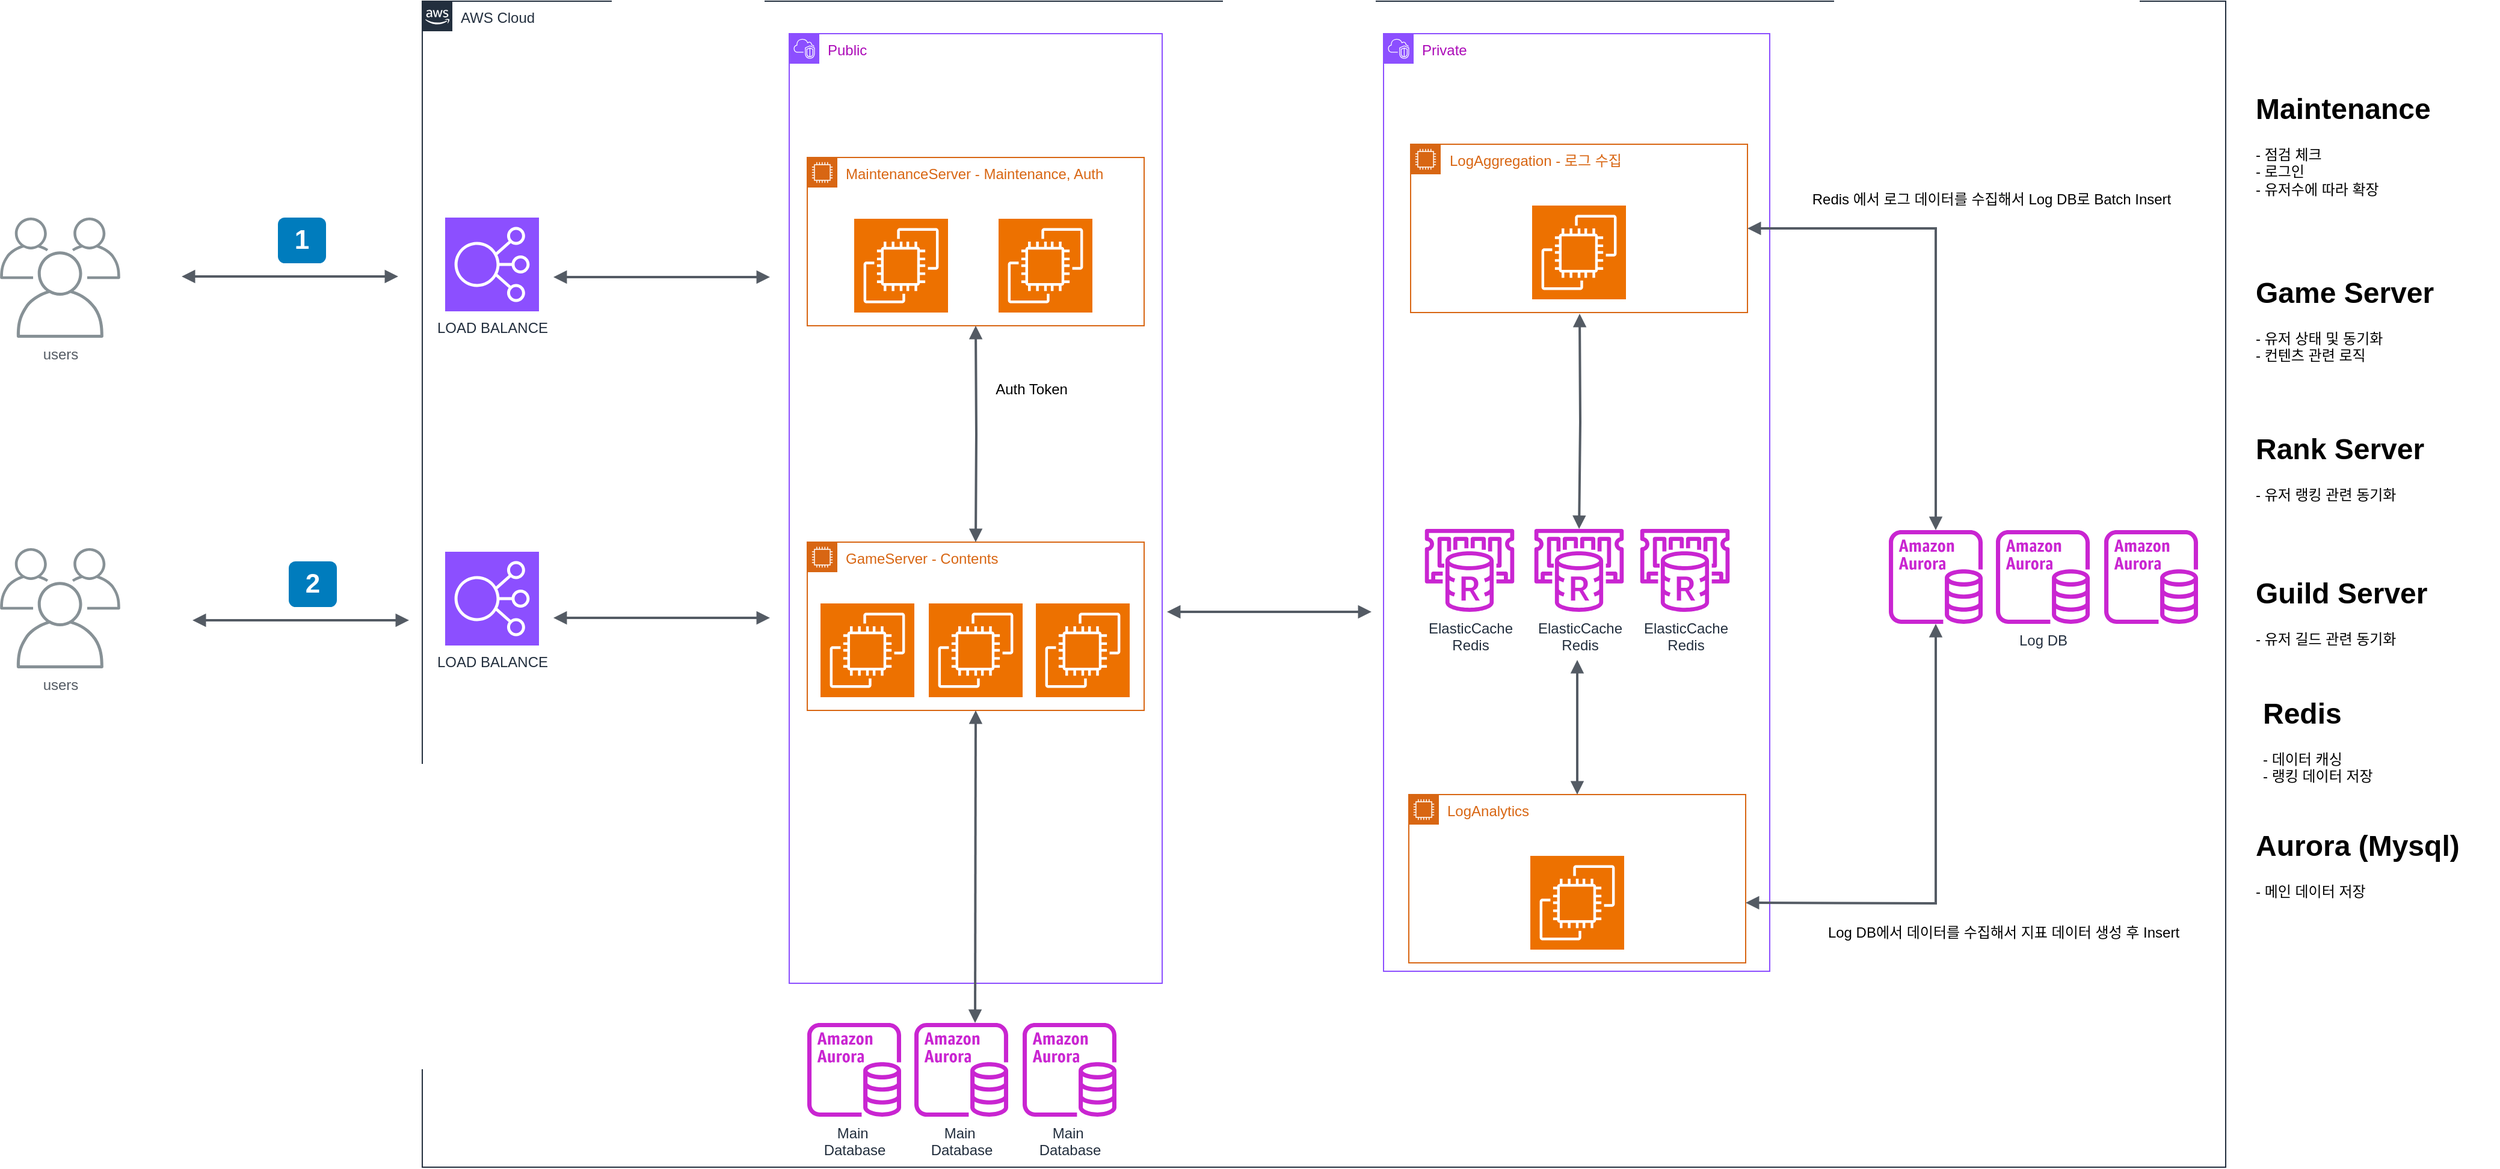 <mxfile version="26.0.14">
  <diagram name="Page-1" id="xz9I1iRpnmdF8bvQnPCr">
    <mxGraphModel dx="2901" dy="1098" grid="1" gridSize="10" guides="1" tooltips="1" connect="1" arrows="1" fold="1" page="1" pageScale="1" pageWidth="827" pageHeight="1169" background="#ffffff" math="0" shadow="0">
      <root>
        <mxCell id="0" />
        <mxCell id="1" parent="0" />
        <mxCell id="X8IcFlgeV4MJHh56Xn09-7" value="&lt;font color=&quot;#ac0bb8&quot;&gt;Public&lt;/font&gt;" style="points=[[0,0],[0.25,0],[0.5,0],[0.75,0],[1,0],[1,0.25],[1,0.5],[1,0.75],[1,1],[0.75,1],[0.5,1],[0.25,1],[0,1],[0,0.75],[0,0.5],[0,0.25]];outlineConnect=0;gradientColor=none;html=1;whiteSpace=wrap;fontSize=12;fontStyle=0;container=1;pointerEvents=0;collapsible=0;recursiveResize=0;shape=mxgraph.aws4.group;grIcon=mxgraph.aws4.group_vpc2;strokeColor=#8C4FFF;fillColor=none;verticalAlign=top;align=left;spacingLeft=30;fontColor=#AAB7B8;dashed=0;" parent="1" vertex="1">
          <mxGeometry x="586" y="37" width="310" height="790" as="geometry" />
        </mxCell>
        <mxCell id="X8IcFlgeV4MJHh56Xn09-23" value="&lt;font color=&quot;#ac0bb8&quot;&gt;Private&lt;/font&gt;" style="points=[[0,0],[0.25,0],[0.5,0],[0.75,0],[1,0],[1,0.25],[1,0.5],[1,0.75],[1,1],[0.75,1],[0.5,1],[0.25,1],[0,1],[0,0.75],[0,0.5],[0,0.25]];outlineConnect=0;gradientColor=none;html=1;whiteSpace=wrap;fontSize=12;fontStyle=0;container=1;pointerEvents=0;collapsible=0;recursiveResize=0;shape=mxgraph.aws4.group;grIcon=mxgraph.aws4.group_vpc2;strokeColor=#8C4FFF;fillColor=none;verticalAlign=top;align=left;spacingLeft=30;fontColor=#AAB7B8;dashed=0;" parent="1" vertex="1">
          <mxGeometry x="1080" y="37" width="321" height="780" as="geometry" />
        </mxCell>
        <mxCell id="X8IcFlgeV4MJHh56Xn09-37" value="users" style="sketch=0;outlineConnect=0;gradientColor=none;fontColor=#545B64;strokeColor=none;fillColor=#879196;dashed=0;verticalLabelPosition=bottom;verticalAlign=top;align=center;html=1;fontSize=12;fontStyle=0;aspect=fixed;shape=mxgraph.aws4.illustration_users;pointerEvents=1" parent="1" vertex="1">
          <mxGeometry x="-70" y="190" width="100" height="100" as="geometry" />
        </mxCell>
        <mxCell id="X8IcFlgeV4MJHh56Xn09-40" value="&lt;h1&gt;Maintenance&lt;/h1&gt;&lt;div&gt;- 점검 체크&lt;/div&gt;&lt;div&gt;- 로그인&lt;/div&gt;&lt;div&gt;- 유저수에 따라 확장&lt;br&gt;&lt;/div&gt;&lt;div&gt;&lt;br&gt;&lt;br&gt;&lt;/div&gt;&lt;p&gt;&lt;/p&gt;" style="text;html=1;strokeColor=none;fillColor=none;spacing=5;spacingTop=-20;whiteSpace=wrap;overflow=hidden;rounded=0;" parent="1" vertex="1">
          <mxGeometry x="1800" y="80" width="190" height="120" as="geometry" />
        </mxCell>
        <mxCell id="X8IcFlgeV4MJHh56Xn09-41" value="&lt;h1&gt;Game Server&lt;/h1&gt;&lt;div&gt;- 유저 상태 및 동기화&lt;/div&gt;&lt;div&gt;- 컨텐츠 관련 로직&lt;br&gt;&lt;br&gt;&lt;/div&gt;&lt;p&gt;&lt;/p&gt;" style="text;html=1;strokeColor=none;fillColor=none;spacing=5;spacingTop=-20;whiteSpace=wrap;overflow=hidden;rounded=0;" parent="1" vertex="1">
          <mxGeometry x="1800" y="233" width="190" height="120" as="geometry" />
        </mxCell>
        <mxCell id="X8IcFlgeV4MJHh56Xn09-42" value="&lt;h1&gt;Rank Server&lt;br&gt;&lt;/h1&gt;&lt;div&gt;- 유저 랭킹 관련 동기화&lt;/div&gt;&lt;div&gt;&lt;br&gt;&lt;br&gt;&lt;/div&gt;&lt;p&gt;&lt;/p&gt;" style="text;html=1;strokeColor=none;fillColor=none;spacing=5;spacingTop=-20;whiteSpace=wrap;overflow=hidden;rounded=0;" parent="1" vertex="1">
          <mxGeometry x="1800" y="363" width="190" height="120" as="geometry" />
        </mxCell>
        <mxCell id="X8IcFlgeV4MJHh56Xn09-43" value="&lt;h1&gt;Guild Server&lt;/h1&gt;&lt;div&gt;- 유저 길드 관련 동기화&lt;/div&gt;&lt;div&gt;&lt;br&gt;&lt;br&gt;&lt;/div&gt;&lt;p&gt;&lt;/p&gt;" style="text;html=1;strokeColor=none;fillColor=none;spacing=5;spacingTop=-20;whiteSpace=wrap;overflow=hidden;rounded=0;" parent="1" vertex="1">
          <mxGeometry x="1800" y="483" width="190" height="120" as="geometry" />
        </mxCell>
        <mxCell id="X8IcFlgeV4MJHh56Xn09-44" value="&lt;h1&gt;Redis&lt;br&gt;&lt;/h1&gt;&lt;div&gt;- 데이터 캐싱&lt;br&gt;&lt;/div&gt;&lt;div&gt;- 랭킹 데이터 저장&lt;/div&gt;&lt;div&gt;&lt;br&gt;&lt;br&gt;&lt;/div&gt;&lt;p&gt;&lt;/p&gt;" style="text;html=1;strokeColor=none;fillColor=none;spacing=5;spacingTop=-20;whiteSpace=wrap;overflow=hidden;rounded=0;" parent="1" vertex="1">
          <mxGeometry x="1806" y="582.5" width="201" height="120" as="geometry" />
        </mxCell>
        <mxCell id="X8IcFlgeV4MJHh56Xn09-50" value="AWS Cloud" style="points=[[0,0],[0.25,0],[0.5,0],[0.75,0],[1,0],[1,0.25],[1,0.5],[1,0.75],[1,1],[0.75,1],[0.5,1],[0.25,1],[0,1],[0,0.75],[0,0.5],[0,0.25]];outlineConnect=0;gradientColor=none;html=1;whiteSpace=wrap;fontSize=12;fontStyle=0;container=1;pointerEvents=0;collapsible=0;recursiveResize=0;shape=mxgraph.aws4.group;grIcon=mxgraph.aws4.group_aws_cloud_alt;strokeColor=#232F3E;fillColor=none;verticalAlign=top;align=left;spacingLeft=30;fontColor=#232F3E;dashed=0;" parent="1" vertex="1">
          <mxGeometry x="281" y="10" width="1499" height="970" as="geometry" />
        </mxCell>
        <mxCell id="X8IcFlgeV4MJHh56Xn09-12" value="MaintenanceServer - Maintenance, Auth" style="points=[[0,0],[0.25,0],[0.5,0],[0.75,0],[1,0],[1,0.25],[1,0.5],[1,0.75],[1,1],[0.75,1],[0.5,1],[0.25,1],[0,1],[0,0.75],[0,0.5],[0,0.25]];outlineConnect=0;gradientColor=none;html=1;whiteSpace=wrap;fontSize=12;fontStyle=0;container=1;pointerEvents=0;collapsible=0;recursiveResize=0;shape=mxgraph.aws4.group;grIcon=mxgraph.aws4.group_ec2_instance_contents;strokeColor=#D86613;fillColor=none;verticalAlign=top;align=left;spacingLeft=30;fontColor=#D86613;dashed=0;" parent="X8IcFlgeV4MJHh56Xn09-50" vertex="1">
          <mxGeometry x="320" y="130" width="280" height="140" as="geometry" />
        </mxCell>
        <mxCell id="X8IcFlgeV4MJHh56Xn09-13" value="" style="sketch=0;points=[[0,0,0],[0.25,0,0],[0.5,0,0],[0.75,0,0],[1,0,0],[0,1,0],[0.25,1,0],[0.5,1,0],[0.75,1,0],[1,1,0],[0,0.25,0],[0,0.5,0],[0,0.75,0],[1,0.25,0],[1,0.5,0],[1,0.75,0]];outlineConnect=0;fontColor=#232F3E;fillColor=#ED7100;strokeColor=#ffffff;dashed=0;verticalLabelPosition=bottom;verticalAlign=top;align=center;html=1;fontSize=12;fontStyle=0;aspect=fixed;shape=mxgraph.aws4.resourceIcon;resIcon=mxgraph.aws4.ec2;" parent="X8IcFlgeV4MJHh56Xn09-12" vertex="1">
          <mxGeometry x="39" y="51" width="78" height="78" as="geometry" />
        </mxCell>
        <mxCell id="X8IcFlgeV4MJHh56Xn09-14" value="" style="sketch=0;points=[[0,0,0],[0.25,0,0],[0.5,0,0],[0.75,0,0],[1,0,0],[0,1,0],[0.25,1,0],[0.5,1,0],[0.75,1,0],[1,1,0],[0,0.25,0],[0,0.5,0],[0,0.75,0],[1,0.25,0],[1,0.5,0],[1,0.75,0]];outlineConnect=0;fontColor=#232F3E;fillColor=#ED7100;strokeColor=#ffffff;dashed=0;verticalLabelPosition=bottom;verticalAlign=top;align=center;html=1;fontSize=12;fontStyle=0;aspect=fixed;shape=mxgraph.aws4.resourceIcon;resIcon=mxgraph.aws4.ec2;" parent="X8IcFlgeV4MJHh56Xn09-12" vertex="1">
          <mxGeometry x="159" y="51" width="78" height="78" as="geometry" />
        </mxCell>
        <mxCell id="X8IcFlgeV4MJHh56Xn09-8" value="GameServer - Contents" style="points=[[0,0],[0.25,0],[0.5,0],[0.75,0],[1,0],[1,0.25],[1,0.5],[1,0.75],[1,1],[0.75,1],[0.5,1],[0.25,1],[0,1],[0,0.75],[0,0.5],[0,0.25]];outlineConnect=0;gradientColor=none;html=1;whiteSpace=wrap;fontSize=12;fontStyle=0;container=1;pointerEvents=0;collapsible=0;recursiveResize=0;shape=mxgraph.aws4.group;grIcon=mxgraph.aws4.group_ec2_instance_contents;strokeColor=#D86613;fillColor=none;verticalAlign=top;align=left;spacingLeft=30;fontColor=#D86613;dashed=0;" parent="X8IcFlgeV4MJHh56Xn09-50" vertex="1">
          <mxGeometry x="320" y="450" width="280" height="140" as="geometry" />
        </mxCell>
        <mxCell id="X8IcFlgeV4MJHh56Xn09-9" value="" style="sketch=0;points=[[0,0,0],[0.25,0,0],[0.5,0,0],[0.75,0,0],[1,0,0],[0,1,0],[0.25,1,0],[0.5,1,0],[0.75,1,0],[1,1,0],[0,0.25,0],[0,0.5,0],[0,0.75,0],[1,0.25,0],[1,0.5,0],[1,0.75,0]];outlineConnect=0;fontColor=#232F3E;fillColor=#ED7100;strokeColor=#ffffff;dashed=0;verticalLabelPosition=bottom;verticalAlign=top;align=center;html=1;fontSize=12;fontStyle=0;aspect=fixed;shape=mxgraph.aws4.resourceIcon;resIcon=mxgraph.aws4.ec2;" parent="X8IcFlgeV4MJHh56Xn09-8" vertex="1">
          <mxGeometry x="11" y="51" width="78" height="78" as="geometry" />
        </mxCell>
        <mxCell id="X8IcFlgeV4MJHh56Xn09-10" value="" style="sketch=0;points=[[0,0,0],[0.25,0,0],[0.5,0,0],[0.75,0,0],[1,0,0],[0,1,0],[0.25,1,0],[0.5,1,0],[0.75,1,0],[1,1,0],[0,0.25,0],[0,0.5,0],[0,0.75,0],[1,0.25,0],[1,0.5,0],[1,0.75,0]];outlineConnect=0;fontColor=#232F3E;fillColor=#ED7100;strokeColor=#ffffff;dashed=0;verticalLabelPosition=bottom;verticalAlign=top;align=center;html=1;fontSize=12;fontStyle=0;aspect=fixed;shape=mxgraph.aws4.resourceIcon;resIcon=mxgraph.aws4.ec2;" parent="X8IcFlgeV4MJHh56Xn09-8" vertex="1">
          <mxGeometry x="101" y="51" width="78" height="78" as="geometry" />
        </mxCell>
        <mxCell id="X8IcFlgeV4MJHh56Xn09-11" value="" style="sketch=0;points=[[0,0,0],[0.25,0,0],[0.5,0,0],[0.75,0,0],[1,0,0],[0,1,0],[0.25,1,0],[0.5,1,0],[0.75,1,0],[1,1,0],[0,0.25,0],[0,0.5,0],[0,0.75,0],[1,0.25,0],[1,0.5,0],[1,0.75,0]];outlineConnect=0;fontColor=#232F3E;fillColor=#ED7100;strokeColor=#ffffff;dashed=0;verticalLabelPosition=bottom;verticalAlign=top;align=center;html=1;fontSize=12;fontStyle=0;aspect=fixed;shape=mxgraph.aws4.resourceIcon;resIcon=mxgraph.aws4.ec2;" parent="X8IcFlgeV4MJHh56Xn09-8" vertex="1">
          <mxGeometry x="190" y="51" width="78" height="78" as="geometry" />
        </mxCell>
        <mxCell id="X8IcFlgeV4MJHh56Xn09-1" value="LOAD BALANCE" style="sketch=0;points=[[0,0,0],[0.25,0,0],[0.5,0,0],[0.75,0,0],[1,0,0],[0,1,0],[0.25,1,0],[0.5,1,0],[0.75,1,0],[1,1,0],[0,0.25,0],[0,0.5,0],[0,0.75,0],[1,0.25,0],[1,0.5,0],[1,0.75,0]];outlineConnect=0;fontColor=#232F3E;fillColor=#8C4FFF;strokeColor=#ffffff;dashed=0;verticalLabelPosition=bottom;verticalAlign=top;align=center;html=1;fontSize=12;fontStyle=0;aspect=fixed;shape=mxgraph.aws4.resourceIcon;resIcon=mxgraph.aws4.elastic_load_balancing;" parent="X8IcFlgeV4MJHh56Xn09-50" vertex="1">
          <mxGeometry x="19" y="180" width="78" height="78" as="geometry" />
        </mxCell>
        <mxCell id="X8IcFlgeV4MJHh56Xn09-2" value="" style="edgeStyle=orthogonalEdgeStyle;html=1;endArrow=block;elbow=vertical;startArrow=block;startFill=1;endFill=1;strokeColor=#545B64;rounded=0;strokeWidth=2;" parent="X8IcFlgeV4MJHh56Xn09-50" edge="1">
          <mxGeometry width="100" relative="1" as="geometry">
            <mxPoint x="-200" y="229" as="sourcePoint" />
            <mxPoint x="-20" y="229" as="targetPoint" />
            <Array as="points">
              <mxPoint x="-80" y="228.5" />
              <mxPoint x="-80" y="228.5" />
            </Array>
          </mxGeometry>
        </mxCell>
        <mxCell id="X8IcFlgeV4MJHh56Xn09-3" value="1" style="rounded=1;whiteSpace=wrap;html=1;fillColor=#007CBD;strokeColor=none;fontColor=#FFFFFF;fontStyle=1;fontSize=22;" parent="X8IcFlgeV4MJHh56Xn09-50" vertex="1">
          <mxGeometry x="-120" y="180" width="40" height="38" as="geometry" />
        </mxCell>
        <mxCell id="X8IcFlgeV4MJHh56Xn09-4" value="LOAD BALANCE" style="sketch=0;points=[[0,0,0],[0.25,0,0],[0.5,0,0],[0.75,0,0],[1,0,0],[0,1,0],[0.25,1,0],[0.5,1,0],[0.75,1,0],[1,1,0],[0,0.25,0],[0,0.5,0],[0,0.75,0],[1,0.25,0],[1,0.5,0],[1,0.75,0]];outlineConnect=0;fontColor=#232F3E;fillColor=#8C4FFF;strokeColor=#ffffff;dashed=0;verticalLabelPosition=bottom;verticalAlign=top;align=center;html=1;fontSize=12;fontStyle=0;aspect=fixed;shape=mxgraph.aws4.resourceIcon;resIcon=mxgraph.aws4.elastic_load_balancing;" parent="X8IcFlgeV4MJHh56Xn09-50" vertex="1">
          <mxGeometry x="19" y="458" width="78" height="78" as="geometry" />
        </mxCell>
        <mxCell id="X8IcFlgeV4MJHh56Xn09-39" value="" style="edgeStyle=orthogonalEdgeStyle;html=1;endArrow=block;elbow=vertical;startArrow=block;startFill=1;endFill=1;strokeColor=#545B64;rounded=0;strokeWidth=2;" parent="X8IcFlgeV4MJHh56Xn09-50" edge="1">
          <mxGeometry width="100" relative="1" as="geometry">
            <mxPoint x="109" y="513" as="sourcePoint" />
            <mxPoint x="289" y="513" as="targetPoint" />
            <Array as="points">
              <mxPoint x="229" y="512.5" />
              <mxPoint x="229" y="512.5" />
            </Array>
          </mxGeometry>
        </mxCell>
        <mxCell id="X8IcFlgeV4MJHh56Xn09-59" value="" style="edgeStyle=orthogonalEdgeStyle;html=1;endArrow=block;elbow=vertical;startArrow=block;startFill=1;endFill=1;strokeColor=#545B64;rounded=0;strokeWidth=2;entryX=0.5;entryY=0;entryDx=0;entryDy=0;" parent="X8IcFlgeV4MJHh56Xn09-50" target="X8IcFlgeV4MJHh56Xn09-8" edge="1">
          <mxGeometry width="100" relative="1" as="geometry">
            <mxPoint x="460" y="270" as="sourcePoint" />
            <mxPoint x="546" y="340" as="targetPoint" />
            <Array as="points" />
          </mxGeometry>
        </mxCell>
        <mxCell id="X8IcFlgeV4MJHh56Xn09-60" value="" style="edgeStyle=orthogonalEdgeStyle;html=1;endArrow=block;elbow=vertical;startArrow=block;startFill=1;endFill=1;strokeColor=#545B64;rounded=0;strokeWidth=2;" parent="X8IcFlgeV4MJHh56Xn09-50" edge="1">
          <mxGeometry width="100" relative="1" as="geometry">
            <mxPoint x="109" y="229.5" as="sourcePoint" />
            <mxPoint x="289" y="229.5" as="targetPoint" />
            <Array as="points">
              <mxPoint x="229" y="229" />
              <mxPoint x="229" y="229" />
            </Array>
          </mxGeometry>
        </mxCell>
        <mxCell id="X8IcFlgeV4MJHh56Xn09-61" value="&lt;div&gt;ElasticCache&lt;br&gt;&lt;/div&gt;&lt;div&gt;Redis&lt;/div&gt;" style="sketch=0;outlineConnect=0;fontColor=#232F3E;gradientColor=none;fillColor=#C925D1;strokeColor=none;dashed=0;verticalLabelPosition=bottom;verticalAlign=top;align=center;html=1;fontSize=12;fontStyle=0;aspect=fixed;pointerEvents=1;shape=mxgraph.aws4.elasticache_for_redis;" parent="X8IcFlgeV4MJHh56Xn09-50" vertex="1">
          <mxGeometry x="922.5" y="439" width="78" height="69" as="geometry" />
        </mxCell>
        <mxCell id="X8IcFlgeV4MJHh56Xn09-62" value="&lt;div&gt;ElasticCache&lt;br&gt;&lt;/div&gt;&lt;div&gt;Redis&lt;/div&gt;" style="sketch=0;outlineConnect=0;fontColor=#232F3E;gradientColor=none;fillColor=#C925D1;strokeColor=none;dashed=0;verticalLabelPosition=bottom;verticalAlign=top;align=center;html=1;fontSize=12;fontStyle=0;aspect=fixed;pointerEvents=1;shape=mxgraph.aws4.elasticache_for_redis;" parent="X8IcFlgeV4MJHh56Xn09-50" vertex="1">
          <mxGeometry x="831.5" y="439" width="78" height="69" as="geometry" />
        </mxCell>
        <mxCell id="X8IcFlgeV4MJHh56Xn09-63" value="&lt;div&gt;ElasticCache&lt;br&gt;&lt;/div&gt;&lt;div&gt;Redis&lt;/div&gt;" style="sketch=0;outlineConnect=0;fontColor=#232F3E;gradientColor=none;fillColor=#C925D1;strokeColor=none;dashed=0;verticalLabelPosition=bottom;verticalAlign=top;align=center;html=1;fontSize=12;fontStyle=0;aspect=fixed;pointerEvents=1;shape=mxgraph.aws4.elasticache_for_redis;" parent="X8IcFlgeV4MJHh56Xn09-50" vertex="1">
          <mxGeometry x="1010.5" y="439" width="78" height="69" as="geometry" />
        </mxCell>
        <mxCell id="X8IcFlgeV4MJHh56Xn09-69" value="LogAnalytics" style="points=[[0,0],[0.25,0],[0.5,0],[0.75,0],[1,0],[1,0.25],[1,0.5],[1,0.75],[1,1],[0.75,1],[0.5,1],[0.25,1],[0,1],[0,0.75],[0,0.5],[0,0.25]];outlineConnect=0;gradientColor=none;html=1;whiteSpace=wrap;fontSize=12;fontStyle=0;container=1;pointerEvents=0;collapsible=0;recursiveResize=0;shape=mxgraph.aws4.group;grIcon=mxgraph.aws4.group_ec2_instance_contents;strokeColor=#D86613;fillColor=none;verticalAlign=top;align=left;spacingLeft=30;fontColor=#D86613;dashed=0;" parent="X8IcFlgeV4MJHh56Xn09-50" vertex="1">
          <mxGeometry x="820" y="660" width="280" height="140" as="geometry" />
        </mxCell>
        <mxCell id="X8IcFlgeV4MJHh56Xn09-71" value="" style="sketch=0;points=[[0,0,0],[0.25,0,0],[0.5,0,0],[0.75,0,0],[1,0,0],[0,1,0],[0.25,1,0],[0.5,1,0],[0.75,1,0],[1,1,0],[0,0.25,0],[0,0.5,0],[0,0.75,0],[1,0.25,0],[1,0.5,0],[1,0.75,0]];outlineConnect=0;fontColor=#232F3E;fillColor=#ED7100;strokeColor=#ffffff;dashed=0;verticalLabelPosition=bottom;verticalAlign=top;align=center;html=1;fontSize=12;fontStyle=0;aspect=fixed;shape=mxgraph.aws4.resourceIcon;resIcon=mxgraph.aws4.ec2;" parent="X8IcFlgeV4MJHh56Xn09-69" vertex="1">
          <mxGeometry x="101" y="51" width="78" height="78" as="geometry" />
        </mxCell>
        <mxCell id="X8IcFlgeV4MJHh56Xn09-73" value="" style="edgeStyle=orthogonalEdgeStyle;html=1;endArrow=block;elbow=vertical;startArrow=block;startFill=1;endFill=1;strokeColor=#545B64;rounded=0;strokeWidth=2;" parent="X8IcFlgeV4MJHh56Xn09-50" edge="1">
          <mxGeometry width="100" relative="1" as="geometry">
            <mxPoint x="619" y="508" as="sourcePoint" />
            <mxPoint x="789" y="508" as="targetPoint" />
            <Array as="points">
              <mxPoint x="749" y="508" />
              <mxPoint x="749" y="508" />
            </Array>
          </mxGeometry>
        </mxCell>
        <mxCell id="X8IcFlgeV4MJHh56Xn09-74" value="" style="edgeStyle=orthogonalEdgeStyle;html=1;endArrow=block;elbow=vertical;startArrow=block;startFill=1;endFill=1;strokeColor=#545B64;rounded=0;strokeWidth=2;" parent="X8IcFlgeV4MJHh56Xn09-50" edge="1" target="X8IcFlgeV4MJHh56Xn09-61">
          <mxGeometry width="100" relative="1" as="geometry">
            <mxPoint x="962" y="260" as="sourcePoint" />
            <mxPoint x="960" y="330" as="targetPoint" />
            <Array as="points" />
          </mxGeometry>
        </mxCell>
        <mxCell id="X8IcFlgeV4MJHh56Xn09-76" value="" style="edgeStyle=orthogonalEdgeStyle;html=1;endArrow=block;elbow=vertical;startArrow=block;startFill=1;endFill=1;strokeColor=#545B64;rounded=0;strokeWidth=2;exitX=0.5;exitY=1;exitDx=0;exitDy=0;" parent="X8IcFlgeV4MJHh56Xn09-50" edge="1">
          <mxGeometry width="100" relative="1" as="geometry">
            <mxPoint x="960" y="548" as="sourcePoint" />
            <mxPoint x="960" y="660" as="targetPoint" />
            <Array as="points" />
          </mxGeometry>
        </mxCell>
        <mxCell id="X8IcFlgeV4MJHh56Xn09-132" value="&lt;div&gt;Main&amp;nbsp;&lt;/div&gt;&lt;div&gt;Database&lt;/div&gt;" style="sketch=0;outlineConnect=0;fontColor=#232F3E;gradientColor=none;fillColor=#C925D1;strokeColor=none;dashed=0;verticalLabelPosition=bottom;verticalAlign=top;align=center;html=1;fontSize=12;fontStyle=0;aspect=fixed;pointerEvents=1;shape=mxgraph.aws4.aurora_instance;" parent="X8IcFlgeV4MJHh56Xn09-50" vertex="1">
          <mxGeometry x="409" y="850" width="78" height="78" as="geometry" />
        </mxCell>
        <mxCell id="X8IcFlgeV4MJHh56Xn09-136" value="&lt;div&gt;Main&amp;nbsp;&lt;/div&gt;&lt;div&gt;Database&lt;/div&gt;" style="sketch=0;outlineConnect=0;fontColor=#232F3E;gradientColor=none;fillColor=#C925D1;strokeColor=none;dashed=0;verticalLabelPosition=bottom;verticalAlign=top;align=center;html=1;fontSize=12;fontStyle=0;aspect=fixed;pointerEvents=1;shape=mxgraph.aws4.aurora_instance;" parent="X8IcFlgeV4MJHh56Xn09-50" vertex="1">
          <mxGeometry x="320" y="850" width="78" height="78" as="geometry" />
        </mxCell>
        <mxCell id="X8IcFlgeV4MJHh56Xn09-135" value="&lt;div&gt;Main&amp;nbsp;&lt;/div&gt;&lt;div&gt;Database&lt;/div&gt;" style="sketch=0;outlineConnect=0;fontColor=#232F3E;gradientColor=none;fillColor=#C925D1;strokeColor=none;dashed=0;verticalLabelPosition=bottom;verticalAlign=top;align=center;html=1;fontSize=12;fontStyle=0;aspect=fixed;pointerEvents=1;shape=mxgraph.aws4.aurora_instance;" parent="X8IcFlgeV4MJHh56Xn09-50" vertex="1">
          <mxGeometry x="499" y="850" width="78" height="78" as="geometry" />
        </mxCell>
        <mxCell id="X8IcFlgeV4MJHh56Xn09-137" value="" style="edgeStyle=orthogonalEdgeStyle;html=1;endArrow=block;elbow=vertical;startArrow=block;startFill=1;endFill=1;strokeColor=#545B64;rounded=0;strokeWidth=2;exitX=0.5;exitY=1;exitDx=0;exitDy=0;entryX=0.5;entryY=0;entryDx=0;entryDy=0;" parent="X8IcFlgeV4MJHh56Xn09-50" edge="1" source="X8IcFlgeV4MJHh56Xn09-8">
          <mxGeometry width="100" relative="1" as="geometry">
            <mxPoint x="459.5" y="645" as="sourcePoint" />
            <mxPoint x="459.5" y="850" as="targetPoint" />
            <Array as="points" />
          </mxGeometry>
        </mxCell>
        <mxCell id="qD2tyuTuSyh-bRccqNmw-1" value="Auth Token" style="text;html=1;align=center;verticalAlign=middle;resizable=0;points=[];autosize=1;strokeColor=none;fillColor=none;" vertex="1" parent="X8IcFlgeV4MJHh56Xn09-50">
          <mxGeometry x="466" y="308" width="80" height="30" as="geometry" />
        </mxCell>
        <mxCell id="X8IcFlgeV4MJHh56Xn09-29" value="LogAggregation - 로그 수집" style="points=[[0,0],[0.25,0],[0.5,0],[0.75,0],[1,0],[1,0.25],[1,0.5],[1,0.75],[1,1],[0.75,1],[0.5,1],[0.25,1],[0,1],[0,0.75],[0,0.5],[0,0.25]];outlineConnect=0;gradientColor=none;html=1;whiteSpace=wrap;fontSize=12;fontStyle=0;container=1;pointerEvents=0;collapsible=0;recursiveResize=0;shape=mxgraph.aws4.group;grIcon=mxgraph.aws4.group_ec2_instance_contents;strokeColor=#D86613;fillColor=none;verticalAlign=top;align=left;spacingLeft=30;fontColor=#D86613;dashed=0;" parent="X8IcFlgeV4MJHh56Xn09-50" vertex="1">
          <mxGeometry x="821.5" y="119" width="280" height="140" as="geometry" />
        </mxCell>
        <mxCell id="X8IcFlgeV4MJHh56Xn09-31" value="" style="sketch=0;points=[[0,0,0],[0.25,0,0],[0.5,0,0],[0.75,0,0],[1,0,0],[0,1,0],[0.25,1,0],[0.5,1,0],[0.75,1,0],[1,1,0],[0,0.25,0],[0,0.5,0],[0,0.75,0],[1,0.25,0],[1,0.5,0],[1,0.75,0]];outlineConnect=0;fontColor=#232F3E;fillColor=#ED7100;strokeColor=#ffffff;dashed=0;verticalLabelPosition=bottom;verticalAlign=top;align=center;html=1;fontSize=12;fontStyle=0;aspect=fixed;shape=mxgraph.aws4.resourceIcon;resIcon=mxgraph.aws4.ec2;" parent="X8IcFlgeV4MJHh56Xn09-29" vertex="1">
          <mxGeometry x="101" y="51" width="78" height="78" as="geometry" />
        </mxCell>
        <mxCell id="qD2tyuTuSyh-bRccqNmw-11" value="" style="edgeStyle=orthogonalEdgeStyle;html=1;endArrow=block;elbow=vertical;startArrow=block;startFill=1;endFill=1;strokeColor=#545B64;rounded=0;strokeWidth=2;" edge="1" parent="X8IcFlgeV4MJHh56Xn09-50" target="qD2tyuTuSyh-bRccqNmw-3">
          <mxGeometry width="100" relative="1" as="geometry">
            <mxPoint x="1100" y="750" as="sourcePoint" />
            <mxPoint x="1257" y="690" as="targetPoint" />
            <Array as="points" />
          </mxGeometry>
        </mxCell>
        <mxCell id="qD2tyuTuSyh-bRccqNmw-10" value="Log DB에서 데이터를 수집해서 지표 데이터 생성 후 Insert" style="text;html=1;align=center;verticalAlign=middle;resizable=0;points=[];autosize=1;strokeColor=none;fillColor=none;" vertex="1" parent="X8IcFlgeV4MJHh56Xn09-50">
          <mxGeometry x="1149" y="760" width="330" height="30" as="geometry" />
        </mxCell>
        <mxCell id="X8IcFlgeV4MJHh56Xn09-55" value="&lt;h1&gt;Aurora (Mysql)&lt;br&gt;&lt;/h1&gt;&lt;div&gt;- 메인 데이터 저장&lt;/div&gt;&lt;div&gt;&lt;br&gt;&lt;/div&gt;&lt;p&gt;&lt;/p&gt;" style="text;html=1;strokeColor=none;fillColor=none;spacing=5;spacingTop=-20;whiteSpace=wrap;overflow=hidden;rounded=0;" parent="1" vertex="1">
          <mxGeometry x="1800" y="692.5" width="201" height="120" as="geometry" />
        </mxCell>
        <mxCell id="X8IcFlgeV4MJHh56Xn09-5" value="" style="edgeStyle=orthogonalEdgeStyle;html=1;endArrow=block;elbow=vertical;startArrow=block;startFill=1;endFill=1;strokeColor=#545B64;rounded=0;strokeWidth=2;" parent="1" edge="1">
          <mxGeometry width="100" relative="1" as="geometry">
            <mxPoint x="90" y="525" as="sourcePoint" />
            <mxPoint x="270" y="525" as="targetPoint" />
            <Array as="points">
              <mxPoint x="210" y="524.5" />
              <mxPoint x="210" y="524.5" />
            </Array>
          </mxGeometry>
        </mxCell>
        <mxCell id="X8IcFlgeV4MJHh56Xn09-6" value="2" style="rounded=1;whiteSpace=wrap;html=1;fillColor=#007CBD;strokeColor=none;fontColor=#FFFFFF;fontStyle=1;fontSize=22;" parent="1" vertex="1">
          <mxGeometry x="170" y="476" width="40" height="38" as="geometry" />
        </mxCell>
        <mxCell id="X8IcFlgeV4MJHh56Xn09-58" value="users" style="sketch=0;outlineConnect=0;gradientColor=none;fontColor=#545B64;strokeColor=none;fillColor=#879196;dashed=0;verticalLabelPosition=bottom;verticalAlign=top;align=center;html=1;fontSize=12;fontStyle=0;aspect=fixed;shape=mxgraph.aws4.illustration_users;pointerEvents=1" parent="1" vertex="1">
          <mxGeometry x="-70" y="465" width="100" height="100" as="geometry" />
        </mxCell>
        <mxCell id="qD2tyuTuSyh-bRccqNmw-2" value="&lt;div&gt;Log DB&lt;/div&gt;&lt;div&gt;&lt;br&gt;&lt;/div&gt;" style="sketch=0;outlineConnect=0;fontColor=#232F3E;gradientColor=none;fillColor=#C925D1;strokeColor=none;dashed=0;verticalLabelPosition=bottom;verticalAlign=top;align=center;html=1;fontSize=12;fontStyle=0;aspect=fixed;pointerEvents=1;shape=mxgraph.aws4.aurora_instance;" vertex="1" parent="1">
          <mxGeometry x="1589" y="450" width="78" height="78" as="geometry" />
        </mxCell>
        <mxCell id="qD2tyuTuSyh-bRccqNmw-3" value="" style="sketch=0;outlineConnect=0;fontColor=#232F3E;gradientColor=none;fillColor=#C925D1;strokeColor=none;dashed=0;verticalLabelPosition=bottom;verticalAlign=top;align=center;html=1;fontSize=12;fontStyle=0;aspect=fixed;pointerEvents=1;shape=mxgraph.aws4.aurora_instance;" vertex="1" parent="1">
          <mxGeometry x="1500" y="450" width="78" height="78" as="geometry" />
        </mxCell>
        <mxCell id="qD2tyuTuSyh-bRccqNmw-4" value="" style="sketch=0;outlineConnect=0;fontColor=#232F3E;gradientColor=none;fillColor=#C925D1;strokeColor=none;dashed=0;verticalLabelPosition=bottom;verticalAlign=top;align=center;html=1;fontSize=12;fontStyle=0;aspect=fixed;pointerEvents=1;shape=mxgraph.aws4.aurora_instance;" vertex="1" parent="1">
          <mxGeometry x="1679" y="450" width="78" height="78" as="geometry" />
        </mxCell>
        <mxCell id="qD2tyuTuSyh-bRccqNmw-5" value="" style="edgeStyle=orthogonalEdgeStyle;html=1;endArrow=block;elbow=vertical;startArrow=block;startFill=1;endFill=1;strokeColor=#545B64;rounded=0;strokeWidth=2;" edge="1" parent="1" source="X8IcFlgeV4MJHh56Xn09-29" target="qD2tyuTuSyh-bRccqNmw-3">
          <mxGeometry width="100" relative="1" as="geometry">
            <mxPoint x="1490" y="250" as="sourcePoint" />
            <mxPoint x="1490" y="429" as="targetPoint" />
            <Array as="points" />
          </mxGeometry>
        </mxCell>
        <mxCell id="qD2tyuTuSyh-bRccqNmw-6" value="Redis 에서 로그 데이터를 수집해서 Log DB로 Batch Insert" style="text;html=1;align=center;verticalAlign=middle;resizable=0;points=[];autosize=1;strokeColor=none;fillColor=none;" vertex="1" parent="1">
          <mxGeometry x="1420" y="160" width="330" height="30" as="geometry" />
        </mxCell>
      </root>
    </mxGraphModel>
  </diagram>
</mxfile>
